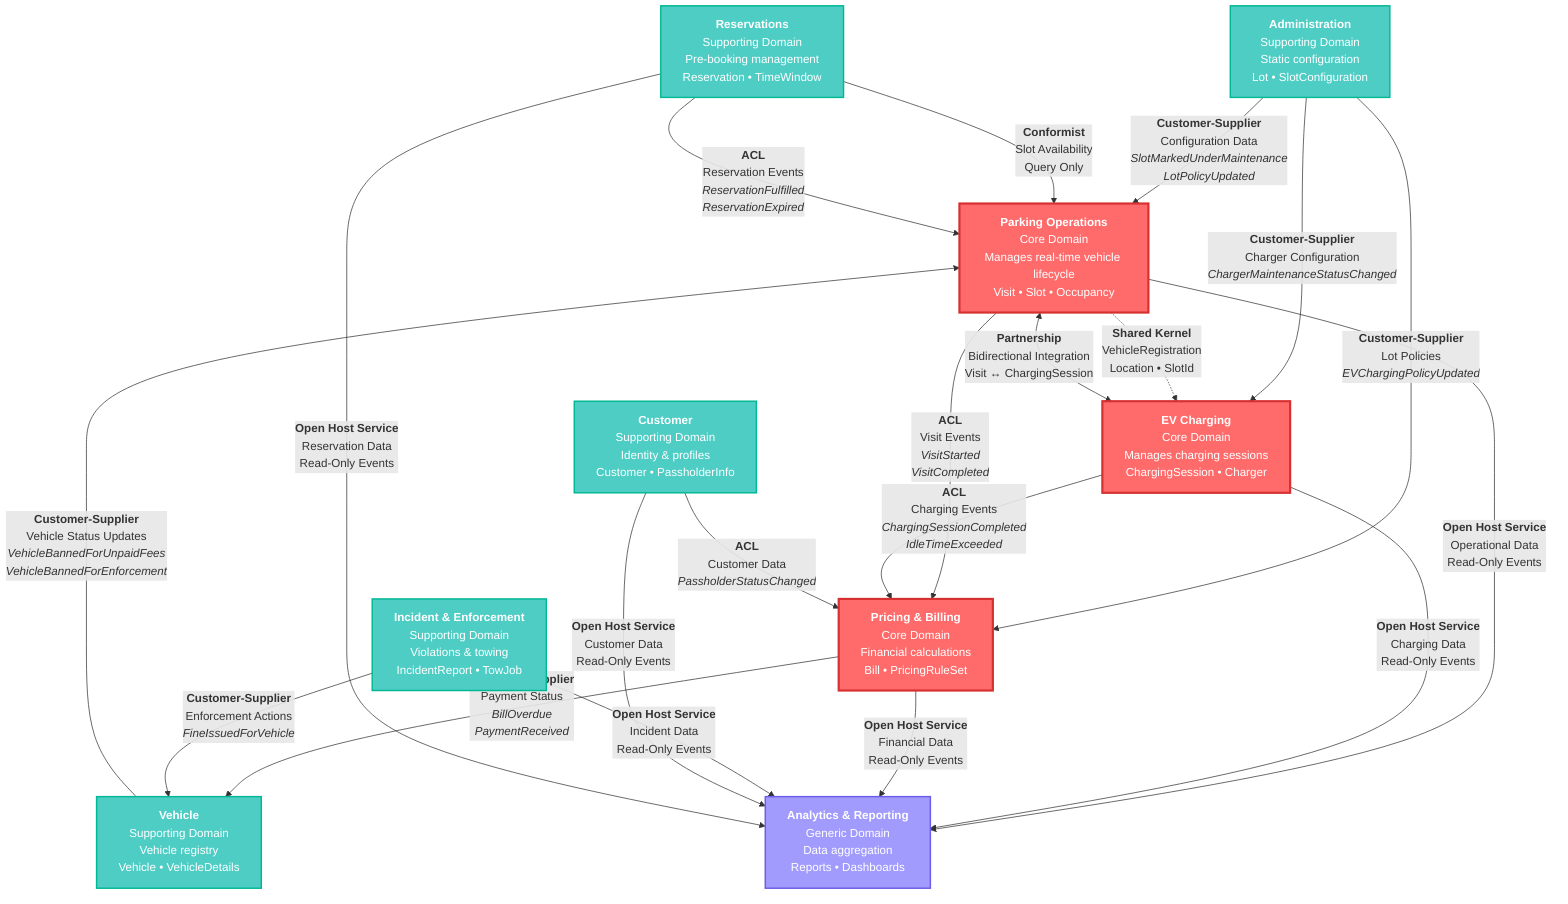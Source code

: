 graph TB
    %% Define the bounded contexts
    PO["`**Parking Operations**
    Core Domain
    Manages real-time vehicle lifecycle
    Visit • Slot • Occupancy`"]
    
    EV["`**EV Charging**
    Core Domain
    Manages charging sessions
    ChargingSession • Charger`"]
    
    RES["`**Reservations**
    Supporting Domain
    Pre-booking management
    Reservation • TimeWindow`"]
    
    CUST["`**Customer**
    Supporting Domain
    Identity & profiles
    Customer • PassholderInfo`"]
    
    VEH["`**Vehicle**
    Supporting Domain
    Vehicle registry
    Vehicle • VehicleDetails`"]
    
    BILL["`**Pricing & Billing**
    Core Domain
    Financial calculations
    Bill • PricingRuleSet`"]
    
    ADMIN["`**Administration**
    Supporting Domain
    Static configuration
    Lot • SlotConfiguration`"]
    
    INC["`**Incident & Enforcement**
    Supporting Domain
    Violations & towing
    IncidentReport • TowJob`"]
    
    ANA["`**Analytics & Reporting**
    Generic Domain
    Data aggregation
    Reports • Dashboards`"]

    %% Customer-Supplier relationships (upstream -> downstream)
    ADMIN -->|"`**Customer-Supplier**
    Configuration Data
    *SlotMarkedUnderMaintenance*
    *LotPolicyUpdated*`"| PO
    
    ADMIN -->|"`**Customer-Supplier**
    Charger Configuration
    *ChargerMaintenanceStatusChanged*`"| EV
    
    ADMIN -->|"`**Customer-Supplier**
    Lot Policies
    *EVChargingPolicyUpdated*`"| BILL
    
    VEH -->|"`**Customer-Supplier**
    Vehicle Status Updates
    *VehicleBannedForUnpaidFees*
    *VehicleBannedForEnforcement*`"| PO
    
    BILL -->|"`**Customer-Supplier**
    Payment Status
    *BillOverdue*
    *PaymentReceived*`"| VEH
    
    INC -->|"`**Customer-Supplier**
    Enforcement Actions
    *FineIssuedForVehicle*`"| VEH
    
    %% Shared Kernel relationships
    PO -.->|"`**Shared Kernel**
    VehicleRegistration
    Location • SlotId`"| EV
    
    %% Conformist relationships (downstream conforms to upstream)
    RES -->|"`**Conformist**
    Slot Availability
    Query Only`"| PO
    
    %% Anti-Corruption Layer relationships
    PO -->|"`**ACL**
    Visit Events
    *VisitStarted*
    *VisitCompleted*`"| BILL
    
    EV -->|"`**ACL**
    Charging Events
    *ChargingSessionCompleted*
    *IdleTimeExceeded*`"| BILL
    
    RES -->|"`**ACL**
    Reservation Events
    *ReservationFulfilled*
    *ReservationExpired*`"| PO
    
    CUST -->|"`**ACL**
    Customer Data
    *PassholderStatusChanged*`"| BILL
    
    %% Analytics as downstream conformist to all operational contexts
    PO -->|"`**Open Host Service**
    Operational Data
    Read-Only Events`"| ANA
    
    EV -->|"`**Open Host Service**
    Charging Data
    Read-Only Events`"| ANA
    
    BILL -->|"`**Open Host Service**
    Financial Data
    Read-Only Events`"| ANA
    
    INC -->|"`**Open Host Service**
    Incident Data
    Read-Only Events`"| ANA
    
    CUST -->|"`**Open Host Service**
    Customer Data
    Read-Only Events`"| ANA
    
    RES -->|"`**Open Host Service**
    Reservation Data
    Read-Only Events`"| ANA

    %% Partnership relationships
    PO <-->|"`**Partnership**
    Bidirectional Integration
    Visit ↔ ChargingSession`"| EV

    %% Styling
    classDef coreContext fill:#ff6b6b,stroke:#d63031,stroke-width:3px,color:#fff
    classDef supportingContext fill:#4ecdc4,stroke:#00b894,stroke-width:2px,color:#fff
    classDef genericContext fill:#a29bfe,stroke:#6c5ce7,stroke-width:2px,color:#fff
    
    class PO,EV,BILL coreContext
    class RES,CUST,VEH,ADMIN,INC supportingContext
    class ANA genericContext